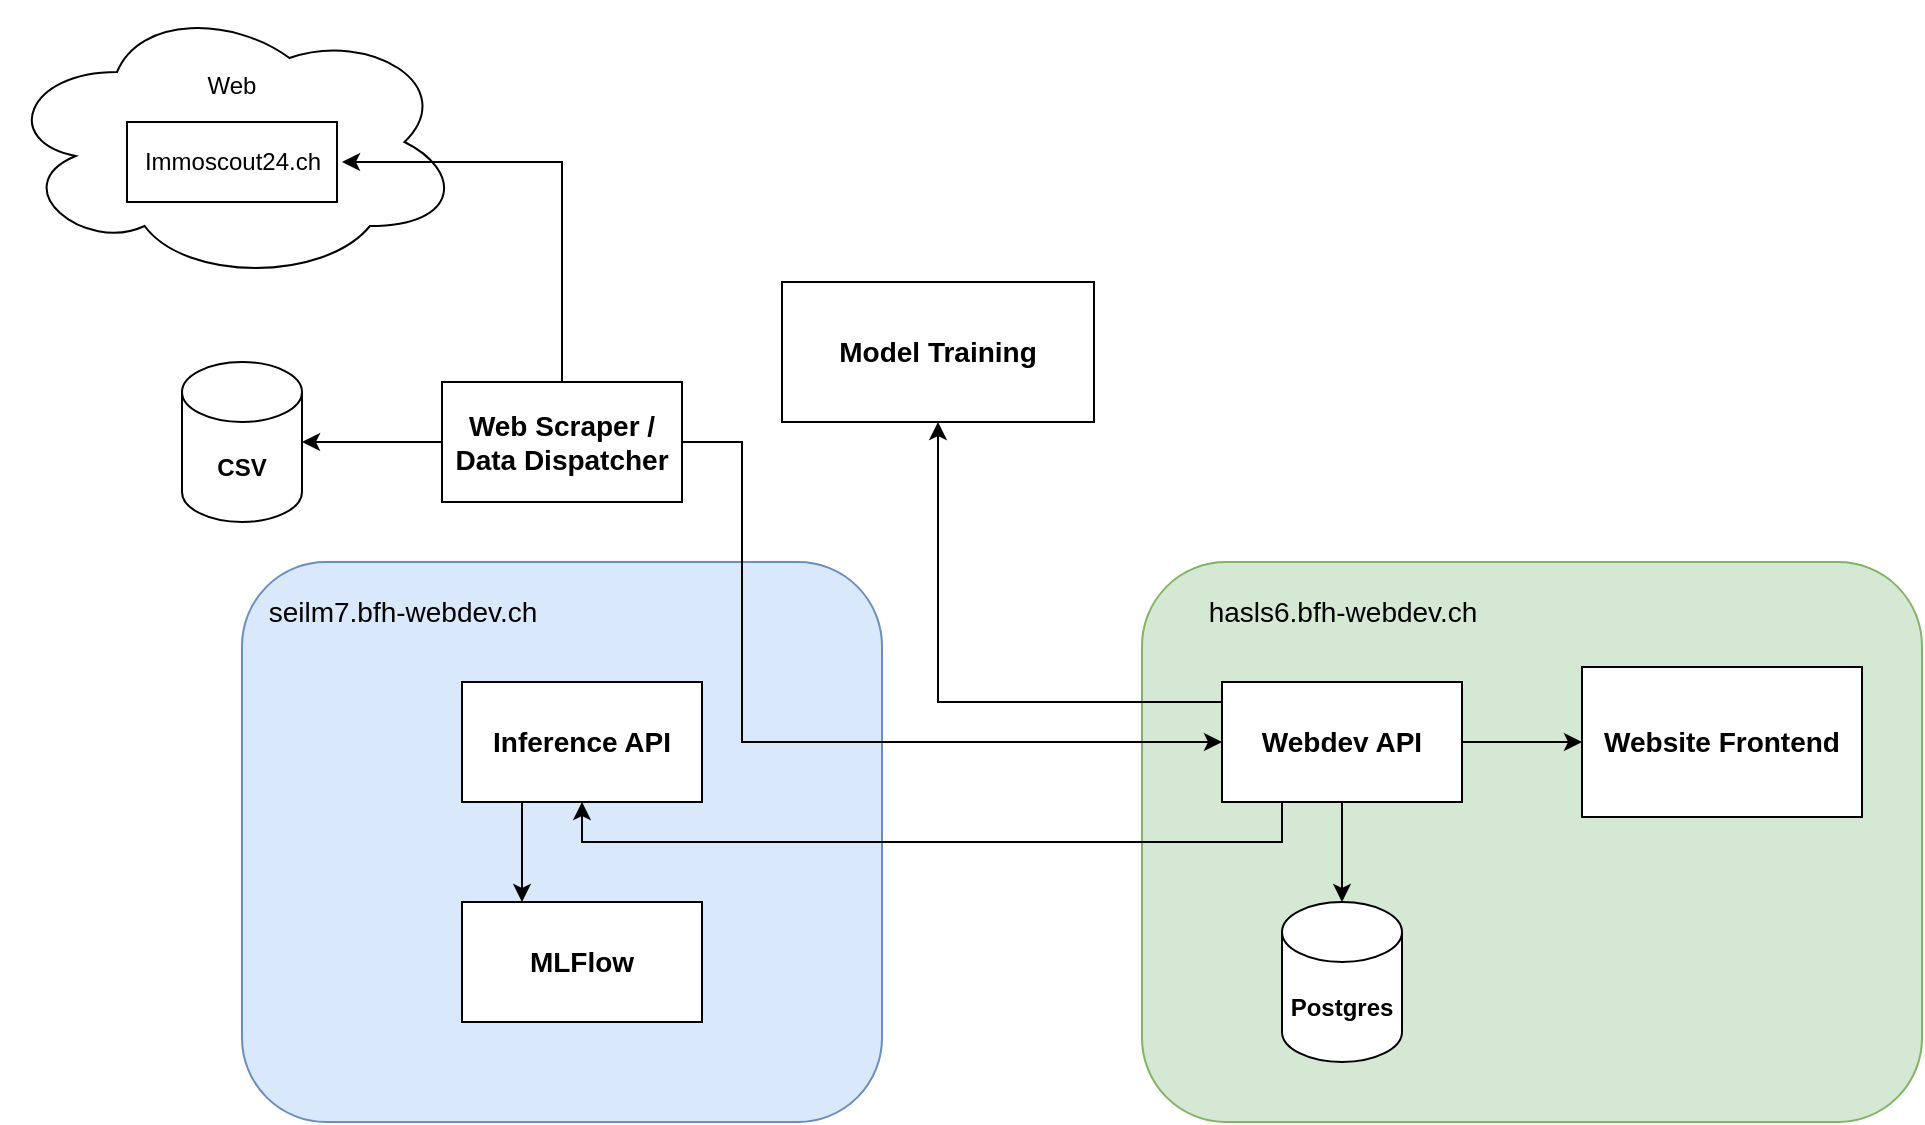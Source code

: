 <mxfile version="27.0.5">
  <diagram name="Page-1" id="Rk2ZpdnKtIK4g7cDtlQd">
    <mxGraphModel dx="1072" dy="622" grid="1" gridSize="10" guides="1" tooltips="1" connect="1" arrows="1" fold="1" page="1" pageScale="1" pageWidth="827" pageHeight="1169" math="0" shadow="0">
      <root>
        <mxCell id="0" />
        <mxCell id="1" parent="0" />
        <mxCell id="x_KmR65wNgwXbXMXoJA8-1" value="Web&lt;br&gt;&lt;br&gt;&lt;br&gt;&lt;div&gt;&lt;br&gt;&lt;br&gt;&lt;/div&gt;" style="ellipse;shape=cloud;whiteSpace=wrap;html=1;align=center;" parent="1" vertex="1">
          <mxGeometry x="100" y="40" width="230" height="140" as="geometry" />
        </mxCell>
        <mxCell id="x_KmR65wNgwXbXMXoJA8-2" value="Immoscout24.ch" style="rounded=0;whiteSpace=wrap;html=1;" parent="1" vertex="1">
          <mxGeometry x="162.5" y="100" width="105" height="40" as="geometry" />
        </mxCell>
        <mxCell id="x_KmR65wNgwXbXMXoJA8-3" value="" style="rounded=1;whiteSpace=wrap;html=1;fillColor=#dae8fc;strokeColor=#6c8ebf;" parent="1" vertex="1">
          <mxGeometry x="220" y="320" width="320" height="280" as="geometry" />
        </mxCell>
        <mxCell id="x_KmR65wNgwXbXMXoJA8-7" value="&lt;font style=&quot;font-size: 14px; color: light-dark(rgb(0, 0, 0), rgb(0, 0, 0));&quot;&gt;seilm7.bfh-webdev.ch&lt;/font&gt;" style="text;html=1;align=center;verticalAlign=middle;resizable=0;points=[];autosize=1;strokeColor=none;fillColor=none;" parent="1" vertex="1">
          <mxGeometry x="220" y="330" width="160" height="30" as="geometry" />
        </mxCell>
        <mxCell id="x_KmR65wNgwXbXMXoJA8-11" style="edgeStyle=orthogonalEdgeStyle;rounded=0;orthogonalLoop=1;jettySize=auto;html=1;" parent="1" source="x_KmR65wNgwXbXMXoJA8-8" edge="1">
          <mxGeometry relative="1" as="geometry">
            <Array as="points">
              <mxPoint x="380" y="120" />
            </Array>
            <mxPoint x="270" y="120" as="targetPoint" />
          </mxGeometry>
        </mxCell>
        <mxCell id="x_KmR65wNgwXbXMXoJA8-8" value="&lt;h4&gt;&lt;font style=&quot;font-size: 14px;&quot;&gt;Web Scraper /&lt;br&gt;Data Dispatcher&lt;/font&gt;&lt;/h4&gt;" style="rounded=0;whiteSpace=wrap;html=1;" parent="1" vertex="1">
          <mxGeometry x="320" y="230" width="120" height="60" as="geometry" />
        </mxCell>
        <mxCell id="x_KmR65wNgwXbXMXoJA8-9" value="&lt;h4&gt;CSV&lt;/h4&gt;" style="shape=cylinder3;whiteSpace=wrap;html=1;boundedLbl=1;backgroundOutline=1;size=15;" parent="1" vertex="1">
          <mxGeometry x="190" y="220" width="60" height="80" as="geometry" />
        </mxCell>
        <mxCell id="x_KmR65wNgwXbXMXoJA8-10" style="edgeStyle=orthogonalEdgeStyle;rounded=0;orthogonalLoop=1;jettySize=auto;html=1;entryX=1;entryY=0.5;entryDx=0;entryDy=0;entryPerimeter=0;" parent="1" source="x_KmR65wNgwXbXMXoJA8-8" target="x_KmR65wNgwXbXMXoJA8-9" edge="1">
          <mxGeometry relative="1" as="geometry">
            <Array as="points">
              <mxPoint x="260" y="260" />
              <mxPoint x="260" y="260" />
            </Array>
          </mxGeometry>
        </mxCell>
        <mxCell id="x_KmR65wNgwXbXMXoJA8-12" value="" style="rounded=1;whiteSpace=wrap;html=1;fillColor=#d5e8d4;strokeColor=#82b366;" parent="1" vertex="1">
          <mxGeometry x="670" y="320" width="390" height="280" as="geometry" />
        </mxCell>
        <mxCell id="x_KmR65wNgwXbXMXoJA8-16" value="&lt;font style=&quot;font-size: 14px; color: light-dark(rgb(0, 0, 0), rgb(0, 0, 0));&quot;&gt;hasls6.bfh-webdev.ch&lt;/font&gt;" style="text;html=1;align=center;verticalAlign=middle;resizable=1;points=[];autosize=1;strokeColor=none;fillColor=none;movable=1;rotatable=1;deletable=1;editable=1;locked=0;connectable=1;" parent="1" vertex="1">
          <mxGeometry x="690" y="330" width="160" height="30" as="geometry" />
        </mxCell>
        <mxCell id="x_KmR65wNgwXbXMXoJA8-29" style="edgeStyle=orthogonalEdgeStyle;rounded=0;orthogonalLoop=1;jettySize=auto;html=1;entryX=0.5;entryY=1;entryDx=0;entryDy=0;" parent="1" source="x_KmR65wNgwXbXMXoJA8-17" target="x_KmR65wNgwXbXMXoJA8-22" edge="1">
          <mxGeometry relative="1" as="geometry">
            <Array as="points">
              <mxPoint x="740" y="460" />
              <mxPoint x="390" y="460" />
            </Array>
          </mxGeometry>
        </mxCell>
        <mxCell id="-FkZfctd0c46OQjU8CFW-1" style="edgeStyle=orthogonalEdgeStyle;rounded=0;orthogonalLoop=1;jettySize=auto;html=1;entryX=0;entryY=0.5;entryDx=0;entryDy=0;" parent="1" source="x_KmR65wNgwXbXMXoJA8-17" target="x_KmR65wNgwXbXMXoJA8-20" edge="1">
          <mxGeometry relative="1" as="geometry" />
        </mxCell>
        <mxCell id="x_KmR65wNgwXbXMXoJA8-17" value="&lt;h4&gt;&lt;span style=&quot;font-size: 14px;&quot;&gt;Webdev API&lt;/span&gt;&lt;/h4&gt;" style="rounded=0;whiteSpace=wrap;html=1;" parent="1" vertex="1">
          <mxGeometry x="710" y="380" width="120" height="60" as="geometry" />
        </mxCell>
        <mxCell id="x_KmR65wNgwXbXMXoJA8-18" value="&lt;h4&gt;Postgres&lt;/h4&gt;" style="shape=cylinder3;whiteSpace=wrap;html=1;boundedLbl=1;backgroundOutline=1;size=15;" parent="1" vertex="1">
          <mxGeometry x="740" y="490" width="60" height="80" as="geometry" />
        </mxCell>
        <mxCell id="x_KmR65wNgwXbXMXoJA8-19" style="edgeStyle=orthogonalEdgeStyle;rounded=0;orthogonalLoop=1;jettySize=auto;html=1;entryX=0.5;entryY=0;entryDx=0;entryDy=0;entryPerimeter=0;" parent="1" source="x_KmR65wNgwXbXMXoJA8-17" target="x_KmR65wNgwXbXMXoJA8-18" edge="1">
          <mxGeometry relative="1" as="geometry" />
        </mxCell>
        <mxCell id="x_KmR65wNgwXbXMXoJA8-20" value="&lt;h4&gt;&lt;span style=&quot;font-size: 14px;&quot;&gt;Website Frontend&lt;/span&gt;&lt;/h4&gt;" style="rounded=0;whiteSpace=wrap;html=1;" parent="1" vertex="1">
          <mxGeometry x="890" y="372.5" width="140" height="75" as="geometry" />
        </mxCell>
        <mxCell id="x_KmR65wNgwXbXMXoJA8-21" value="&lt;h4&gt;&lt;span style=&quot;font-size: 14px;&quot;&gt;Model Training&lt;/span&gt;&lt;/h4&gt;" style="rounded=0;whiteSpace=wrap;html=1;" parent="1" vertex="1">
          <mxGeometry x="490" y="180" width="156" height="70" as="geometry" />
        </mxCell>
        <mxCell id="x_KmR65wNgwXbXMXoJA8-32" style="edgeStyle=orthogonalEdgeStyle;rounded=0;orthogonalLoop=1;jettySize=auto;html=1;entryX=0.25;entryY=0;entryDx=0;entryDy=0;" parent="1" source="x_KmR65wNgwXbXMXoJA8-22" target="x_KmR65wNgwXbXMXoJA8-23" edge="1">
          <mxGeometry relative="1" as="geometry">
            <Array as="points">
              <mxPoint x="360" y="460" />
              <mxPoint x="360" y="460" />
            </Array>
          </mxGeometry>
        </mxCell>
        <mxCell id="x_KmR65wNgwXbXMXoJA8-22" value="&lt;h4&gt;&lt;span style=&quot;font-size: 14px;&quot;&gt;Inference API&lt;/span&gt;&lt;/h4&gt;" style="rounded=0;whiteSpace=wrap;html=1;" parent="1" vertex="1">
          <mxGeometry x="330" y="380" width="120" height="60" as="geometry" />
        </mxCell>
        <mxCell id="x_KmR65wNgwXbXMXoJA8-23" value="&lt;h4&gt;&lt;span style=&quot;font-size: 14px;&quot;&gt;MLFlow&lt;/span&gt;&lt;/h4&gt;" style="rounded=0;whiteSpace=wrap;html=1;" parent="1" vertex="1">
          <mxGeometry x="330" y="490" width="120" height="60" as="geometry" />
        </mxCell>
        <mxCell id="x_KmR65wNgwXbXMXoJA8-25" style="edgeStyle=orthogonalEdgeStyle;rounded=0;orthogonalLoop=1;jettySize=auto;html=1;" parent="1" source="x_KmR65wNgwXbXMXoJA8-8" target="x_KmR65wNgwXbXMXoJA8-17" edge="1">
          <mxGeometry relative="1" as="geometry">
            <Array as="points">
              <mxPoint x="470" y="260" />
              <mxPoint x="470" y="410" />
            </Array>
          </mxGeometry>
        </mxCell>
        <mxCell id="x_KmR65wNgwXbXMXoJA8-27" style="edgeStyle=orthogonalEdgeStyle;rounded=0;orthogonalLoop=1;jettySize=auto;html=1;entryX=0.5;entryY=1;entryDx=0;entryDy=0;" parent="1" source="x_KmR65wNgwXbXMXoJA8-17" target="x_KmR65wNgwXbXMXoJA8-21" edge="1">
          <mxGeometry relative="1" as="geometry">
            <Array as="points">
              <mxPoint x="568" y="390" />
            </Array>
          </mxGeometry>
        </mxCell>
      </root>
    </mxGraphModel>
  </diagram>
</mxfile>
